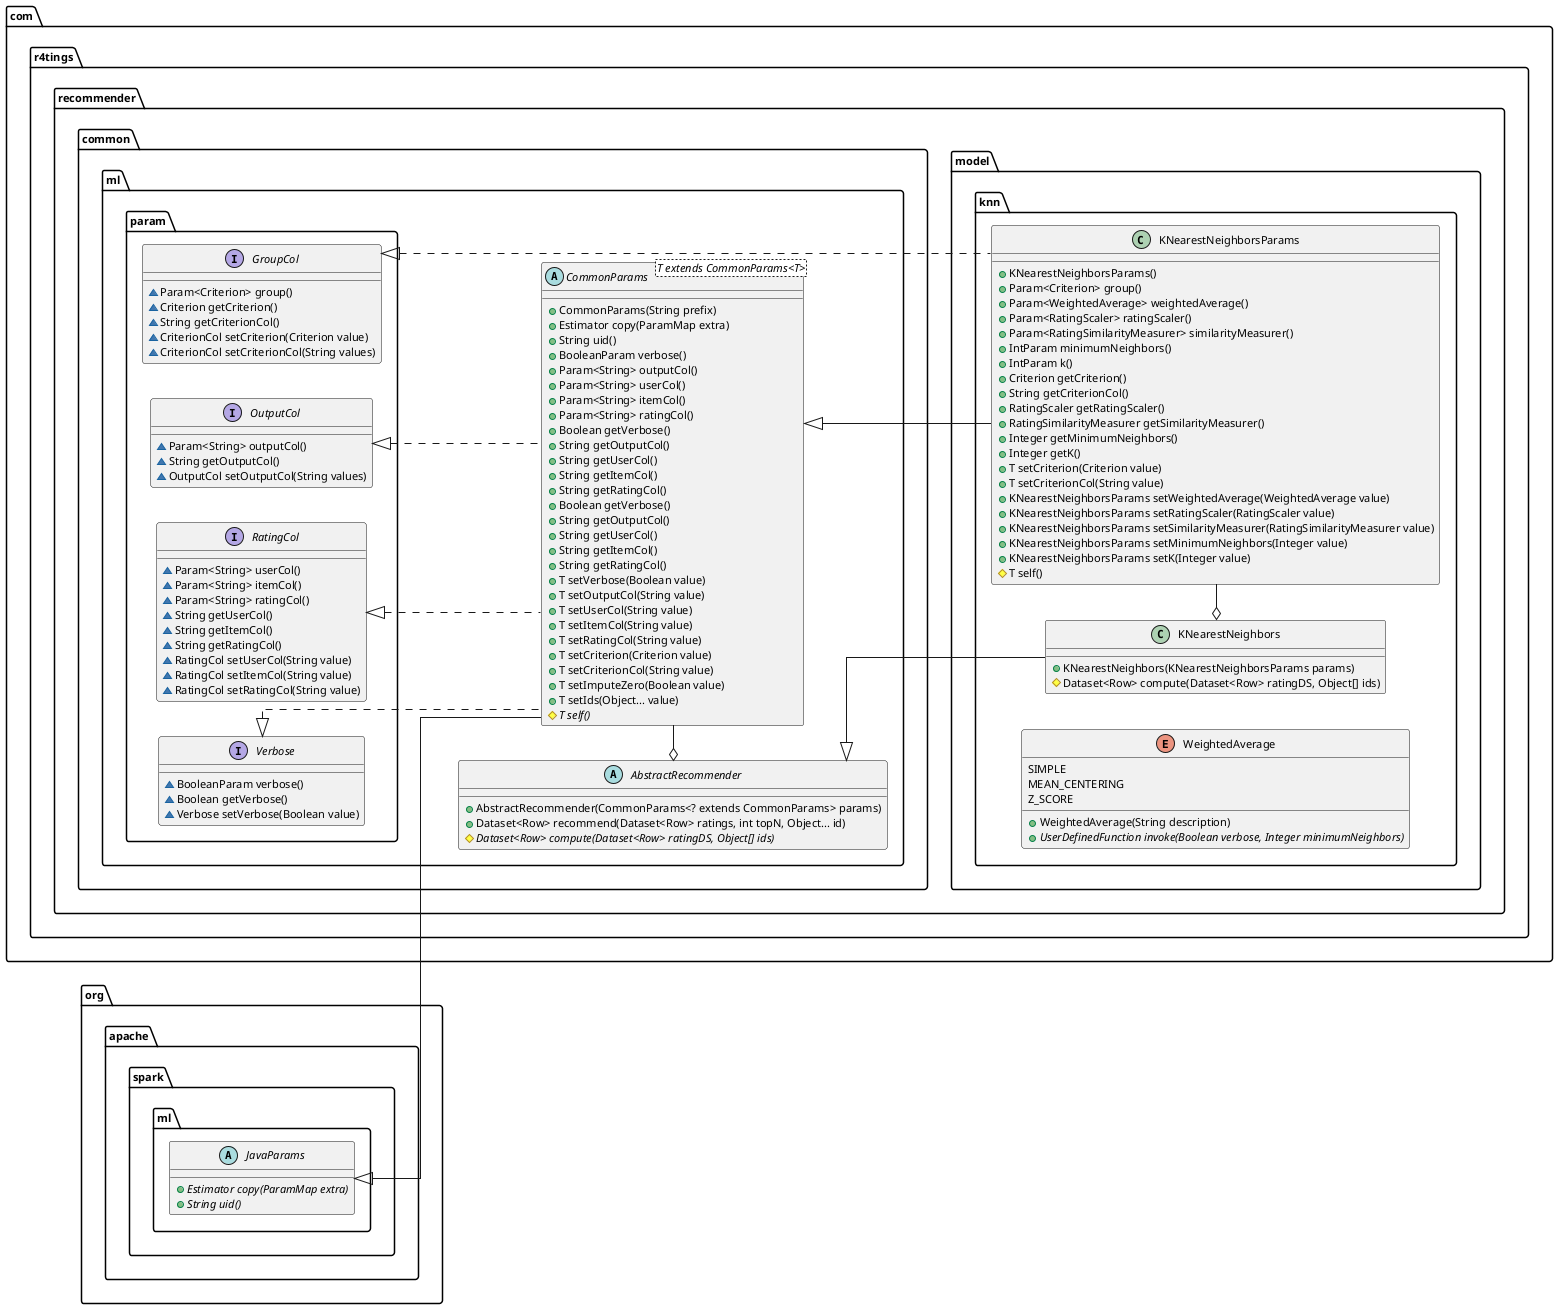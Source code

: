 @startuml

skinparam defaultFontName "D2Coding ligature"
skinparam defaultFontSize 11
'skinparam linetype polyline
skinparam linetype ortho
left to right direction

'title Association Rule Mining Recommender

abstract class org.apache.spark.ml.JavaParams{
    + {abstract} Estimator copy(ParamMap extra)
    + {abstract} String uid()
}

interface com.r4tings.recommender.common.ml.param.Verbose{
    ~ BooleanParam verbose()
    ~ Boolean getVerbose()
    ~ Verbose setVerbose(Boolean value)
}

interface com.r4tings.recommender.common.ml.param.OutputCol{
    ~ Param<String> outputCol()
    ~ String getOutputCol()
    ~ OutputCol setOutputCol(String values)
}

interface com.r4tings.recommender.common.ml.param.RatingCol{
    ~ Param<String> userCol()
    ~ Param<String> itemCol()
    ~ Param<String> ratingCol()
    ~ String getUserCol()
    ~ String getItemCol()
    ~ String getRatingCol()
    ~ RatingCol setUserCol(String value)
    ~ RatingCol setItemCol(String value)
    ~ RatingCol setRatingCol(String value)
}

org.apache.spark.ml.JavaParams <|-- com.r4tings.recommender.common.ml.CommonParams

com.r4tings.recommender.common.ml.param.Verbose <|.. com.r4tings.recommender.common.ml.CommonParams
com.r4tings.recommender.common.ml.param.OutputCol <|.. com.r4tings.recommender.common.ml.CommonParams
com.r4tings.recommender.common.ml.param.RatingCol <|.[norank]. com.r4tings.recommender.common.ml.CommonParams

'org.apache.spark.ml.JavaParams .[hidden]. com.r4tings.recommender.common.ml.AbstractRecommender


abstract class com.r4tings.recommender.common.ml.CommonParams<T extends CommonParams<T>>{
    + CommonParams(String prefix)
    + Estimator copy(ParamMap extra)
    + String uid()
    + BooleanParam verbose()
    + Param<String> outputCol()
    + Param<String> userCol()
    + Param<String> itemCol()
    + Param<String> ratingCol()
    + Boolean getVerbose()
    + String getOutputCol()
    + String getUserCol()
    + String getItemCol()
    + String getRatingCol()
    + Boolean getVerbose()
    + String getOutputCol()
    + String getUserCol()
    + String getItemCol()
    + String getRatingCol()
    + T setVerbose(Boolean value)
    + T setOutputCol(String value)
    + T setUserCol(String value)
    + T setItemCol(String value)
    + T setRatingCol(String value)
    + T setCriterion(Criterion value)
    + T setCriterionCol(String value)
    + T setImputeZero(Boolean value)
    + T setIds(Object... value)
    # {abstract} T self()
}

com.r4tings.recommender.common.ml.CommonParams <|-- com.r4tings.recommender.model.knn.KNearestNeighborsParams

class com.r4tings.recommender.model.knn.KNearestNeighborsParams{
    + KNearestNeighborsParams()
    + Param<Criterion> group()
    + Param<WeightedAverage> weightedAverage()
    + Param<RatingScaler> ratingScaler()
    + Param<RatingSimilarityMeasurer> similarityMeasurer()
    + IntParam minimumNeighbors()
    + IntParam k()
    + Criterion getCriterion()
    + String getCriterionCol()
    + RatingScaler getRatingScaler()
    + RatingSimilarityMeasurer getSimilarityMeasurer()
    + Integer getMinimumNeighbors()
    + Integer getK()
    + T setCriterion(Criterion value)
    + T setCriterionCol(String value)
    + KNearestNeighborsParams setWeightedAverage(WeightedAverage value)
    + KNearestNeighborsParams setRatingScaler(RatingScaler value)
    + KNearestNeighborsParams setSimilarityMeasurer(RatingSimilarityMeasurer value)
    + KNearestNeighborsParams setMinimumNeighbors(Integer value)
    + KNearestNeighborsParams setK(Integer value)
    # T self()
}

interface com.r4tings.recommender.common.ml.param.GroupCol{
    ~ Param<Criterion> group()
    ~ Criterion getCriterion()
    ~ String getCriterionCol()
    ~ CriterionCol setCriterion(Criterion value)
    ~ CriterionCol setCriterionCol(String values)
}

com.r4tings.recommender.common.ml.param.GroupCol <|.. com.r4tings.recommender.model.knn.KNearestNeighborsParams

abstract class com.r4tings.recommender.common.ml.AbstractRecommender{
    + AbstractRecommender(CommonParams<? extends CommonParams> params)
    + Dataset<Row> recommend(Dataset<Row> ratings, int topN, Object... id)
    # {abstract} Dataset<Row> compute(Dataset<Row> ratingDS, Object[] ids)
}

com.r4tings.recommender.common.ml.AbstractRecommender o-left- com.r4tings.recommender.common.ml.CommonParams

class com.r4tings.recommender.model.knn.KNearestNeighbors{
    + KNearestNeighbors(KNearestNeighborsParams params)
    # Dataset<Row> compute(Dataset<Row> ratingDS, Object[] ids)
}

com.r4tings.recommender.common.ml.AbstractRecommender <|-- com.r4tings.recommender.model.knn.KNearestNeighbors

com.r4tings.recommender.model.knn.KNearestNeighbors o-left- com.r4tings.recommender.model.knn.KNearestNeighborsParams

enum com.r4tings.recommender.model.knn.WeightedAverage {
    SIMPLE
    MEAN_CENTERING
    Z_SCORE
    + WeightedAverage(String description)
    + {abstract} UserDefinedFunction invoke(Boolean verbose, Integer minimumNeighbors)
}




@enduml